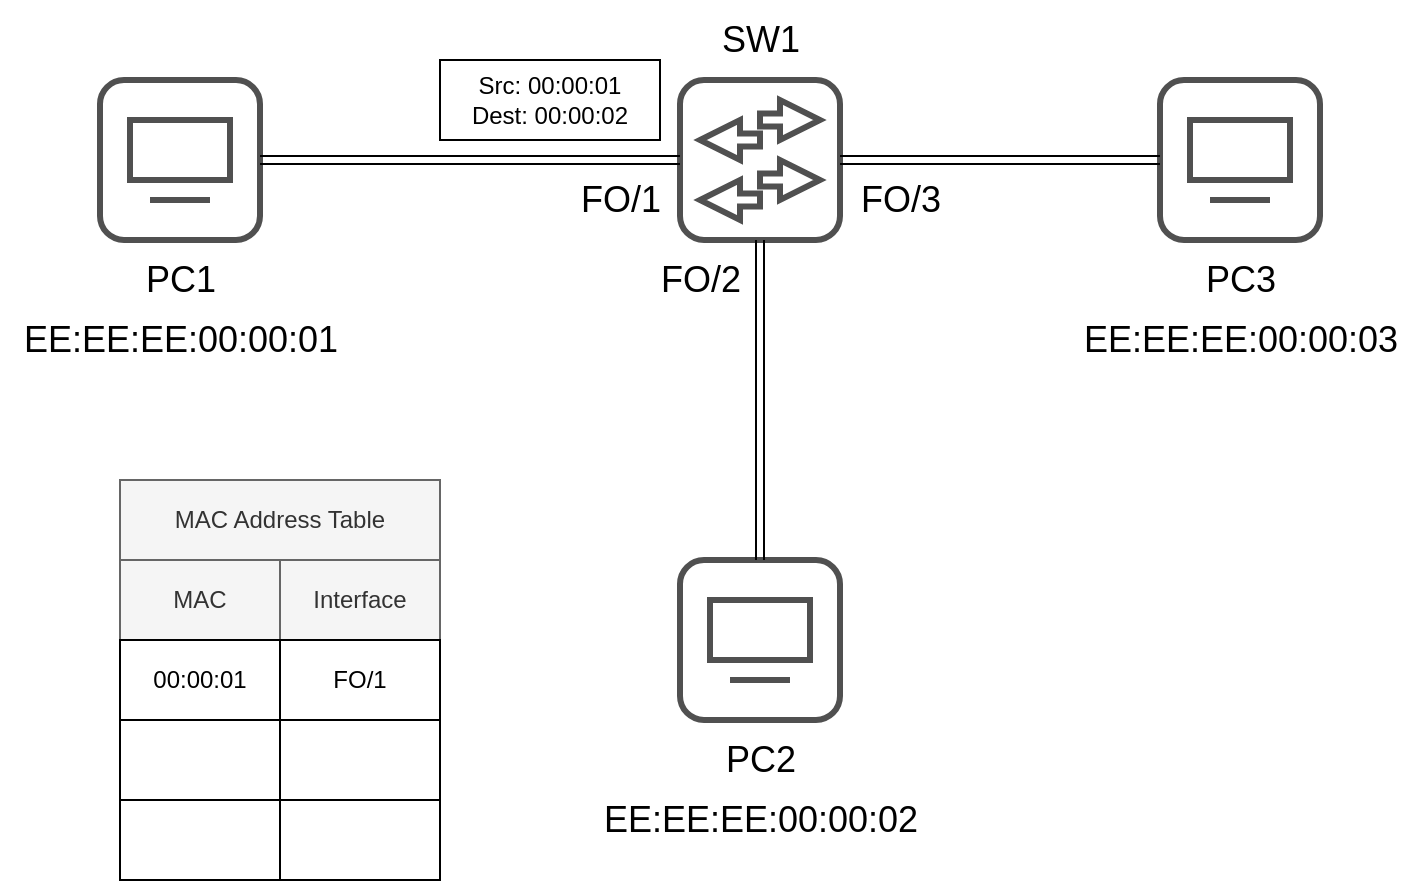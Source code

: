 <mxfile version="20.2.5" type="device"><diagram id="YmZckODOaXIguIJEytXg" name="Page-1"><mxGraphModel dx="1185" dy="650" grid="1" gridSize="10" guides="1" tooltips="1" connect="1" arrows="1" fold="1" page="1" pageScale="1" pageWidth="850" pageHeight="1100" background="#ffffff" math="0" shadow="0"><root><mxCell id="0"/><mxCell id="1" parent="0"/><mxCell id="edPeW6K0FBsKwZjDONLC-14" value="" style="group" parent="1" vertex="1" connectable="0"><mxGeometry x="400" y="200" width="80" height="80" as="geometry"/></mxCell><mxCell id="edPeW6K0FBsKwZjDONLC-1" value="" style="rounded=1;whiteSpace=wrap;html=1;strokeWidth=3;strokeColor=#505050;" parent="edPeW6K0FBsKwZjDONLC-14" vertex="1"><mxGeometry width="80" height="80" as="geometry"/></mxCell><mxCell id="edPeW6K0FBsKwZjDONLC-5" value="" style="html=1;shadow=0;dashed=0;align=center;verticalAlign=middle;shape=mxgraph.arrows2.arrow;dy=0.67;dx=20;notch=0;rounded=1;strokeColor=#505050;strokeWidth=3;" parent="edPeW6K0FBsKwZjDONLC-14" vertex="1"><mxGeometry x="40" y="10" width="30" height="20" as="geometry"/></mxCell><mxCell id="edPeW6K0FBsKwZjDONLC-6" value="" style="html=1;shadow=0;dashed=0;align=center;verticalAlign=middle;shape=mxgraph.arrows2.arrow;dy=0.67;dx=20;notch=0;rounded=1;strokeColor=#505050;strokeWidth=3;flipV=0;flipH=1;" parent="edPeW6K0FBsKwZjDONLC-14" vertex="1"><mxGeometry x="10" y="20" width="30" height="20" as="geometry"/></mxCell><mxCell id="edPeW6K0FBsKwZjDONLC-7" value="" style="html=1;shadow=0;dashed=0;align=center;verticalAlign=middle;shape=mxgraph.arrows2.arrow;dy=0.67;dx=20;notch=0;rounded=1;strokeColor=#505050;strokeWidth=3;" parent="edPeW6K0FBsKwZjDONLC-14" vertex="1"><mxGeometry x="40" y="40" width="30" height="20" as="geometry"/></mxCell><mxCell id="edPeW6K0FBsKwZjDONLC-8" value="" style="html=1;shadow=0;dashed=0;align=center;verticalAlign=middle;shape=mxgraph.arrows2.arrow;dy=0.67;dx=20;notch=0;rounded=1;strokeColor=#505050;strokeWidth=3;flipH=1;" parent="edPeW6K0FBsKwZjDONLC-14" vertex="1"><mxGeometry x="10" y="50" width="30" height="20" as="geometry"/></mxCell><mxCell id="tyCsImh2f6OIf5DqR0pK-1" value="" style="group" parent="1" vertex="1" connectable="0"><mxGeometry x="110" y="200" width="80" height="80" as="geometry"/></mxCell><mxCell id="tyCsImh2f6OIf5DqR0pK-2" value="" style="rounded=1;whiteSpace=wrap;html=1;strokeWidth=3;strokeColor=#505050;" parent="tyCsImh2f6OIf5DqR0pK-1" vertex="1"><mxGeometry width="80" height="80" as="geometry"/></mxCell><mxCell id="tyCsImh2f6OIf5DqR0pK-3" value="" style="rounded=0;whiteSpace=wrap;html=1;strokeColor=#505050;strokeWidth=3;" parent="tyCsImh2f6OIf5DqR0pK-1" vertex="1"><mxGeometry x="15" y="20" width="50" height="30" as="geometry"/></mxCell><mxCell id="tyCsImh2f6OIf5DqR0pK-4" value="" style="endArrow=none;html=1;rounded=0;strokeWidth=3;strokeColor=#505050;" parent="tyCsImh2f6OIf5DqR0pK-1" edge="1"><mxGeometry width="50" height="50" relative="1" as="geometry"><mxPoint x="25" y="60" as="sourcePoint"/><mxPoint x="55" y="60" as="targetPoint"/></mxGeometry></mxCell><mxCell id="tyCsImh2f6OIf5DqR0pK-5" value="" style="group" parent="1" vertex="1" connectable="0"><mxGeometry x="400" y="440" width="80" height="80" as="geometry"/></mxCell><mxCell id="tyCsImh2f6OIf5DqR0pK-6" value="" style="rounded=1;whiteSpace=wrap;html=1;strokeWidth=3;strokeColor=#505050;" parent="tyCsImh2f6OIf5DqR0pK-5" vertex="1"><mxGeometry width="80" height="80" as="geometry"/></mxCell><mxCell id="tyCsImh2f6OIf5DqR0pK-7" value="" style="rounded=0;whiteSpace=wrap;html=1;strokeColor=#505050;strokeWidth=3;" parent="tyCsImh2f6OIf5DqR0pK-5" vertex="1"><mxGeometry x="15" y="20" width="50" height="30" as="geometry"/></mxCell><mxCell id="tyCsImh2f6OIf5DqR0pK-8" value="" style="endArrow=none;html=1;rounded=0;strokeWidth=3;strokeColor=#505050;" parent="tyCsImh2f6OIf5DqR0pK-5" edge="1"><mxGeometry width="50" height="50" relative="1" as="geometry"><mxPoint x="25" y="60" as="sourcePoint"/><mxPoint x="55" y="60" as="targetPoint"/></mxGeometry></mxCell><mxCell id="tyCsImh2f6OIf5DqR0pK-9" value="" style="group" parent="1" vertex="1" connectable="0"><mxGeometry x="640" y="200" width="80" height="80" as="geometry"/></mxCell><mxCell id="tyCsImh2f6OIf5DqR0pK-10" value="" style="rounded=1;whiteSpace=wrap;html=1;strokeWidth=3;strokeColor=#505050;" parent="tyCsImh2f6OIf5DqR0pK-9" vertex="1"><mxGeometry width="80" height="80" as="geometry"/></mxCell><mxCell id="tyCsImh2f6OIf5DqR0pK-11" value="" style="rounded=0;whiteSpace=wrap;html=1;strokeColor=#505050;strokeWidth=3;" parent="tyCsImh2f6OIf5DqR0pK-9" vertex="1"><mxGeometry x="15" y="20" width="50" height="30" as="geometry"/></mxCell><mxCell id="tyCsImh2f6OIf5DqR0pK-12" value="" style="endArrow=none;html=1;rounded=0;strokeWidth=3;strokeColor=#505050;" parent="tyCsImh2f6OIf5DqR0pK-9" edge="1"><mxGeometry width="50" height="50" relative="1" as="geometry"><mxPoint x="25" y="60" as="sourcePoint"/><mxPoint x="55" y="60" as="targetPoint"/></mxGeometry></mxCell><mxCell id="tyCsImh2f6OIf5DqR0pK-13" style="edgeStyle=orthogonalEdgeStyle;rounded=0;orthogonalLoop=1;jettySize=auto;html=1;exitX=1;exitY=0.5;exitDx=0;exitDy=0;entryX=0;entryY=0.5;entryDx=0;entryDy=0;shape=link;" parent="1" source="tyCsImh2f6OIf5DqR0pK-2" target="edPeW6K0FBsKwZjDONLC-1" edge="1"><mxGeometry relative="1" as="geometry"><mxPoint x="250" y="240" as="targetPoint"/></mxGeometry></mxCell><mxCell id="tyCsImh2f6OIf5DqR0pK-14" style="edgeStyle=orthogonalEdgeStyle;shape=link;rounded=0;orthogonalLoop=1;jettySize=auto;html=1;exitX=0.5;exitY=1;exitDx=0;exitDy=0;entryX=0.5;entryY=0;entryDx=0;entryDy=0;" parent="1" source="edPeW6K0FBsKwZjDONLC-1" target="tyCsImh2f6OIf5DqR0pK-6" edge="1"><mxGeometry relative="1" as="geometry"/></mxCell><mxCell id="tyCsImh2f6OIf5DqR0pK-15" style="edgeStyle=orthogonalEdgeStyle;shape=link;rounded=0;orthogonalLoop=1;jettySize=auto;html=1;exitX=1;exitY=0.5;exitDx=0;exitDy=0;entryX=0;entryY=0.5;entryDx=0;entryDy=0;" parent="1" source="edPeW6K0FBsKwZjDONLC-1" target="tyCsImh2f6OIf5DqR0pK-10" edge="1"><mxGeometry relative="1" as="geometry"/></mxCell><mxCell id="tyCsImh2f6OIf5DqR0pK-16" value="&lt;font style=&quot;font-size: 18px;&quot;&gt;PC1&lt;/font&gt;" style="text;html=1;align=center;verticalAlign=middle;resizable=0;points=[];autosize=1;strokeColor=none;fillColor=none;" parent="1" vertex="1"><mxGeometry x="120" y="280" width="60" height="40" as="geometry"/></mxCell><mxCell id="tyCsImh2f6OIf5DqR0pK-17" value="&lt;div&gt;&lt;font style=&quot;font-size: 18px;&quot;&gt;PC2&lt;/font&gt;&lt;/div&gt;" style="text;html=1;align=center;verticalAlign=middle;resizable=0;points=[];autosize=1;strokeColor=none;fillColor=none;" parent="1" vertex="1"><mxGeometry x="410" y="520" width="60" height="40" as="geometry"/></mxCell><mxCell id="tyCsImh2f6OIf5DqR0pK-18" value="&lt;div&gt;&lt;font style=&quot;font-size: 18px;&quot;&gt;PC3&lt;/font&gt;&lt;/div&gt;" style="text;html=1;align=center;verticalAlign=middle;resizable=0;points=[];autosize=1;strokeColor=none;fillColor=none;" parent="1" vertex="1"><mxGeometry x="650" y="280" width="60" height="40" as="geometry"/></mxCell><mxCell id="tyCsImh2f6OIf5DqR0pK-19" value="EE:EE:EE:00:00:01" style="text;html=1;align=center;verticalAlign=middle;resizable=0;points=[];autosize=1;strokeColor=none;fillColor=none;fontSize=18;" parent="1" vertex="1"><mxGeometry x="60" y="310" width="180" height="40" as="geometry"/></mxCell><mxCell id="tyCsImh2f6OIf5DqR0pK-20" value="EE:EE:EE:00:00:02" style="text;html=1;align=center;verticalAlign=middle;resizable=0;points=[];autosize=1;strokeColor=none;fillColor=none;fontSize=18;" parent="1" vertex="1"><mxGeometry x="350" y="550" width="180" height="40" as="geometry"/></mxCell><mxCell id="tyCsImh2f6OIf5DqR0pK-21" value="EE:EE:EE:00:00:03" style="text;html=1;align=center;verticalAlign=middle;resizable=0;points=[];autosize=1;strokeColor=none;fillColor=none;fontSize=18;" parent="1" vertex="1"><mxGeometry x="590" y="310" width="180" height="40" as="geometry"/></mxCell><mxCell id="tyCsImh2f6OIf5DqR0pK-22" value="SW1" style="text;html=1;align=center;verticalAlign=middle;resizable=0;points=[];autosize=1;strokeColor=none;fillColor=none;fontSize=18;" parent="1" vertex="1"><mxGeometry x="410" y="160" width="60" height="40" as="geometry"/></mxCell><mxCell id="tyCsImh2f6OIf5DqR0pK-23" value="FO/3" style="text;html=1;align=center;verticalAlign=middle;resizable=0;points=[];autosize=1;strokeColor=none;fillColor=none;fontSize=18;" parent="1" vertex="1"><mxGeometry x="480" y="240" width="60" height="40" as="geometry"/></mxCell><mxCell id="tyCsImh2f6OIf5DqR0pK-24" value="FO/1" style="text;html=1;align=center;verticalAlign=middle;resizable=0;points=[];autosize=1;strokeColor=none;fillColor=none;fontSize=18;" parent="1" vertex="1"><mxGeometry x="340" y="240" width="60" height="40" as="geometry"/></mxCell><mxCell id="tyCsImh2f6OIf5DqR0pK-25" value="FO/2" style="text;html=1;align=center;verticalAlign=middle;resizable=0;points=[];autosize=1;strokeColor=none;fillColor=none;fontSize=18;" parent="1" vertex="1"><mxGeometry x="380" y="280" width="60" height="40" as="geometry"/></mxCell><mxCell id="ISFNr7SxFURKBWm1uB51-1" value="&lt;div&gt;Src: 00:00:01&lt;/div&gt;&lt;div&gt;Dest: 00:00:02&lt;br&gt;&lt;/div&gt;" style="rounded=0;whiteSpace=wrap;html=1;" vertex="1" parent="1"><mxGeometry x="280" y="190" width="110" height="40" as="geometry"/></mxCell><mxCell id="ISFNr7SxFURKBWm1uB51-3" value="MAC" style="rounded=0;whiteSpace=wrap;html=1;fillColor=#f5f5f5;fontColor=#333333;strokeColor=#666666;" vertex="1" parent="1"><mxGeometry x="120" y="440" width="80" height="40" as="geometry"/></mxCell><mxCell id="ISFNr7SxFURKBWm1uB51-4" value="Interface" style="rounded=0;whiteSpace=wrap;html=1;fillColor=#f5f5f5;fontColor=#333333;strokeColor=#666666;" vertex="1" parent="1"><mxGeometry x="200" y="440" width="80" height="40" as="geometry"/></mxCell><mxCell id="ISFNr7SxFURKBWm1uB51-7" value="MAC Address Table" style="rounded=0;whiteSpace=wrap;html=1;fillColor=#f5f5f5;fontColor=#333333;strokeColor=#666666;" vertex="1" parent="1"><mxGeometry x="120" y="400" width="160" height="40" as="geometry"/></mxCell><mxCell id="ISFNr7SxFURKBWm1uB51-9" value="00:00:01" style="rounded=0;whiteSpace=wrap;html=1;" vertex="1" parent="1"><mxGeometry x="120" y="480" width="80" height="40" as="geometry"/></mxCell><mxCell id="ISFNr7SxFURKBWm1uB51-10" value="FO/1" style="rounded=0;whiteSpace=wrap;html=1;" vertex="1" parent="1"><mxGeometry x="200" y="480" width="80" height="40" as="geometry"/></mxCell><mxCell id="ISFNr7SxFURKBWm1uB51-11" value="" style="rounded=0;whiteSpace=wrap;html=1;" vertex="1" parent="1"><mxGeometry x="120" y="520" width="80" height="40" as="geometry"/></mxCell><mxCell id="ISFNr7SxFURKBWm1uB51-12" value="" style="rounded=0;whiteSpace=wrap;html=1;" vertex="1" parent="1"><mxGeometry x="200" y="520" width="80" height="40" as="geometry"/></mxCell><mxCell id="ISFNr7SxFURKBWm1uB51-13" value="" style="rounded=0;whiteSpace=wrap;html=1;" vertex="1" parent="1"><mxGeometry x="120" y="560" width="80" height="40" as="geometry"/></mxCell><mxCell id="ISFNr7SxFURKBWm1uB51-14" value="" style="rounded=0;whiteSpace=wrap;html=1;" vertex="1" parent="1"><mxGeometry x="200" y="560" width="80" height="40" as="geometry"/></mxCell></root></mxGraphModel></diagram></mxfile>